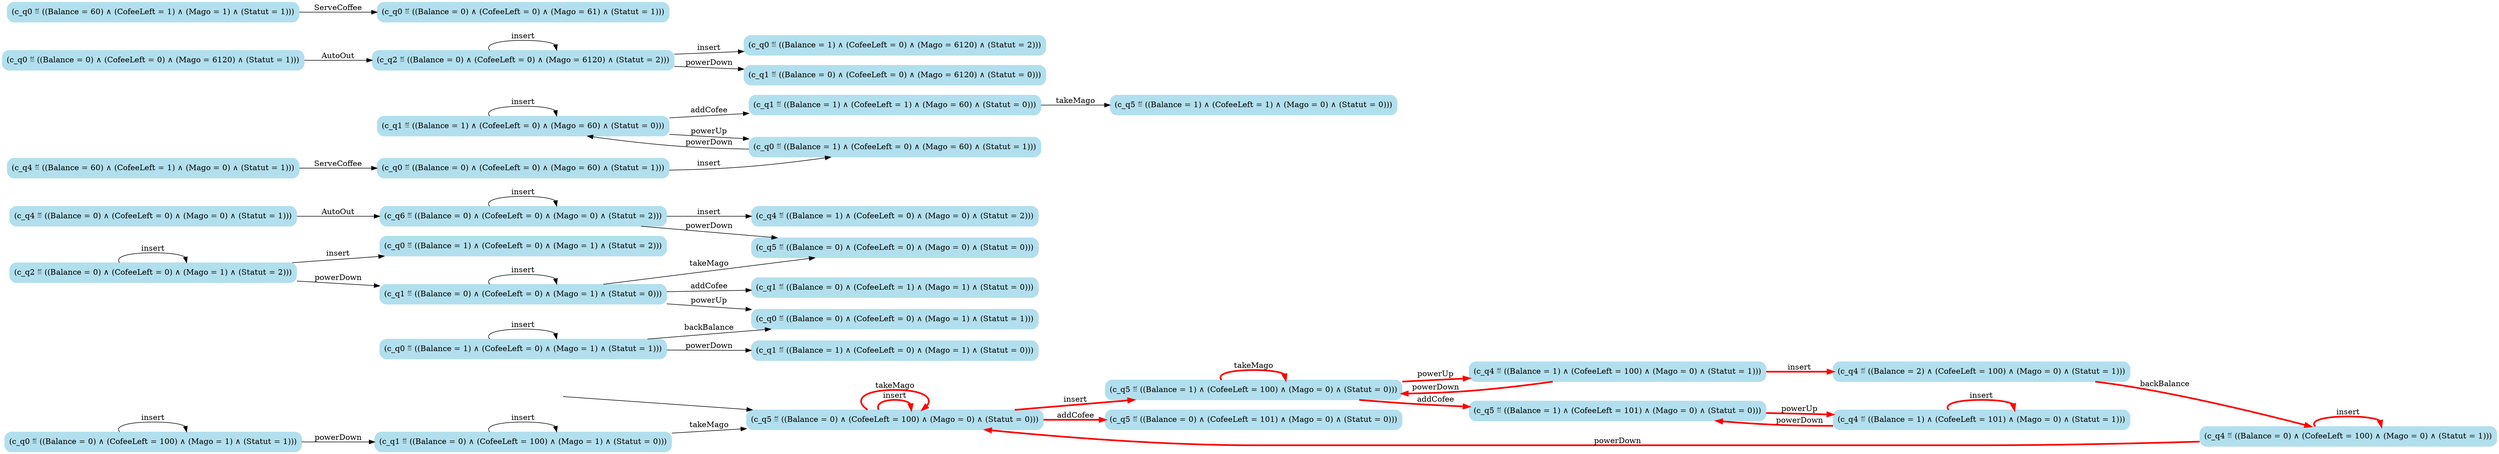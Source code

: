 digraph G {

	rankdir = LR;

	start_c_q5_83[style=invisible];

	node[shape=box, style="rounded, filled", color=lightblue2];

	c_q4_16[label="(c_q4 ≝ ((Balance = 0) ∧ (CofeeLeft = 0) ∧ (Mago = 0) ∧ (Statut = 1)))"];
	c_q0_87[label="(c_q0 ≝ ((Balance = 0) ∧ (CofeeLeft = 100) ∧ (Mago = 1) ∧ (Statut = 1)))"];
	c_q5_83[label="(c_q5 ≝ ((Balance = 0) ∧ (CofeeLeft = 100) ∧ (Mago = 0) ∧ (Statut = 0)))"];
	c_q6_32[label="(c_q6 ≝ ((Balance = 0) ∧ (CofeeLeft = 0) ∧ (Mago = 0) ∧ (Statut = 2)))"];
	c_q5_48[label="(c_q5 ≝ ((Balance = 1) ∧ (CofeeLeft = 100) ∧ (Mago = 0) ∧ (Statut = 0)))"];
	c_q5_5[label="(c_q5 ≝ ((Balance = 0) ∧ (CofeeLeft = 101) ∧ (Mago = 0) ∧ (Statut = 0)))"];
	c_q1_89[label="(c_q1 ≝ ((Balance = 0) ∧ (CofeeLeft = 100) ∧ (Mago = 1) ∧ (Statut = 0)))"];
	c_q5_67[label="(c_q5 ≝ ((Balance = 1) ∧ (CofeeLeft = 1) ∧ (Mago = 0) ∧ (Statut = 0)))"];
	c_q4_14[label="(c_q4 ≝ ((Balance = 1) ∧ (CofeeLeft = 100) ∧ (Mago = 0) ∧ (Statut = 1)))"];
	c_q0_24[label="(c_q0 ≝ ((Balance = 1) ∧ (CofeeLeft = 0) ∧ (Mago = 1) ∧ (Statut = 1)))"];
	c_q4_10[label="(c_q4 ≝ ((Balance = 2) ∧ (CofeeLeft = 100) ∧ (Mago = 0) ∧ (Statut = 1)))"];
	c_q5_55[label="(c_q5 ≝ ((Balance = 1) ∧ (CofeeLeft = 101) ∧ (Mago = 0) ∧ (Statut = 0)))"];
	c_q4_12[label="(c_q4 ≝ ((Balance = 60) ∧ (CofeeLeft = 1) ∧ (Mago = 0) ∧ (Statut = 1)))"];
	c_q0_63[label="(c_q0 ≝ ((Balance = 1) ∧ (CofeeLeft = 0) ∧ (Mago = 60) ∧ (Statut = 1)))"];
	c_q0_71[label="(c_q0 ≝ ((Balance = 1) ∧ (CofeeLeft = 0) ∧ (Mago = 6120) ∧ (Statut = 2)))"];
	c_q0_56[label="(c_q0 ≝ ((Balance = 0) ∧ (CofeeLeft = 0) ∧ (Mago = 60) ∧ (Statut = 1)))"];
	c_q1_66[label="(c_q1 ≝ ((Balance = 1) ∧ (CofeeLeft = 1) ∧ (Mago = 60) ∧ (Statut = 0)))"];
	c_q4_54[label="(c_q4 ≝ ((Balance = 1) ∧ (CofeeLeft = 101) ∧ (Mago = 0) ∧ (Statut = 1)))"];
	c_q1_25[label="(c_q1 ≝ ((Balance = 1) ∧ (CofeeLeft = 0) ∧ (Mago = 1) ∧ (Statut = 0)))"];
	c_q0_39[label="(c_q0 ≝ ((Balance = 0) ∧ (CofeeLeft = 0) ∧ (Mago = 1) ∧ (Statut = 1)))"];
	c_q1_37[label="(c_q1 ≝ ((Balance = 0) ∧ (CofeeLeft = 1) ∧ (Mago = 1) ∧ (Statut = 0)))"];
	c_q2_72[label="(c_q2 ≝ ((Balance = 0) ∧ (CofeeLeft = 0) ∧ (Mago = 6120) ∧ (Statut = 2)))"];
	c_q2_46[label="(c_q2 ≝ ((Balance = 0) ∧ (CofeeLeft = 0) ∧ (Mago = 1) ∧ (Statut = 2)))"];
	c_q4_81[label="(c_q4 ≝ ((Balance = 0) ∧ (CofeeLeft = 100) ∧ (Mago = 0) ∧ (Statut = 1)))"];
	c_q5_41[label="(c_q5 ≝ ((Balance = 0) ∧ (CofeeLeft = 0) ∧ (Mago = 0) ∧ (Statut = 0)))"];
	c_q4_31[label="(c_q4 ≝ ((Balance = 1) ∧ (CofeeLeft = 0) ∧ (Mago = 0) ∧ (Statut = 2)))"];
	c_q0_45[label="(c_q0 ≝ ((Balance = 1) ∧ (CofeeLeft = 0) ∧ (Mago = 1) ∧ (Statut = 2)))"];
	c_q0_26[label="(c_q0 ≝ ((Balance = 0) ∧ (CofeeLeft = 0) ∧ (Mago = 6120) ∧ (Statut = 1)))"];
	c_q1_47[label="(c_q1 ≝ ((Balance = 0) ∧ (CofeeLeft = 0) ∧ (Mago = 1) ∧ (Statut = 0)))"];
	c_q1_73[label="(c_q1 ≝ ((Balance = 0) ∧ (CofeeLeft = 0) ∧ (Mago = 6120) ∧ (Statut = 0)))"];
	c_q0_21[label="(c_q0 ≝ ((Balance = 0) ∧ (CofeeLeft = 0) ∧ (Mago = 61) ∧ (Statut = 1)))"];
	c_q1_64[label="(c_q1 ≝ ((Balance = 1) ∧ (CofeeLeft = 0) ∧ (Mago = 60) ∧ (Statut = 0)))"];
	c_q0_20[label="(c_q0 ≝ ((Balance = 60) ∧ (CofeeLeft = 1) ∧ (Mago = 1) ∧ (Statut = 1)))"];

	start_c_q5_83 -> c_q5_83;
	c_q5_83 -> c_q5_48[label="insert", penwidth=3, color=red];
	c_q5_48 -> c_q5_48[label="takeMago", penwidth=3, color=red];
	c_q5_83 -> c_q5_5[label="addCofee", penwidth=3, color=red];
	c_q5_48 -> c_q4_14[label="powerUp", penwidth=3, color=red];
	c_q4_14 -> c_q4_10[label="insert", penwidth=3, color=red];
	c_q4_10 -> c_q4_81[label="backBalance", penwidth=3, color=red];
	c_q4_12 -> c_q0_56[label="ServeCoffee"];
	c_q4_14 -> c_q5_48[label="powerDown", penwidth=3, color=red];
	c_q4_16 -> c_q6_32[label="AutoOut"];
	c_q0_24 -> c_q0_24[label="insert"];
	c_q0_20 -> c_q0_21[label="ServeCoffee"];
	c_q0_24 -> c_q0_39[label="backBalance"];
	c_q0_24 -> c_q1_25[label="powerDown"];
	c_q0_26 -> c_q2_72[label="AutoOut"];
	c_q6_32 -> c_q6_32[label="insert"];
	c_q6_32 -> c_q4_31[label="insert"];
	c_q6_32 -> c_q5_41[label="powerDown"];
	c_q1_47 -> c_q1_47[label="insert"];
	c_q1_47 -> c_q1_37[label="addCofee"];
	c_q1_47 -> c_q0_39[label="powerUp"];
	c_q1_47 -> c_q5_41[label="takeMago"];
	c_q2_46 -> c_q2_46[label="insert"];
	c_q2_46 -> c_q0_45[label="insert"];
	c_q2_46 -> c_q1_47[label="powerDown"];
	c_q5_48 -> c_q5_55[label="addCofee", penwidth=3, color=red];
	c_q5_55 -> c_q4_54[label="powerUp", penwidth=3, color=red];
	c_q4_54 -> c_q4_54[label="insert", penwidth=3, color=red];
	c_q4_54 -> c_q5_55[label="powerDown", penwidth=3, color=red];
	c_q0_56 -> c_q0_63[label="insert"];
	c_q0_63 -> c_q1_64[label="powerDown"];
	c_q1_64 -> c_q1_64[label="insert"];
	c_q1_64 -> c_q0_63[label="powerUp"];
	c_q1_64 -> c_q1_66[label="addCofee"];
	c_q1_66 -> c_q5_67[label="takeMago"];
	c_q2_72 -> c_q2_72[label="insert"];
	c_q2_72 -> c_q0_71[label="insert"];
	c_q2_72 -> c_q1_73[label="powerDown"];
	c_q5_83 -> c_q5_83[label="insert", penwidth=3, color=red];
	c_q5_83 -> c_q5_83[label="takeMago", penwidth=3, color=red];
	c_q4_81 -> c_q5_83[label="powerDown", penwidth=3, color=red];
	c_q4_81 -> c_q4_81[label="insert", penwidth=3, color=red];
	c_q1_89 -> c_q5_83[label="takeMago"];
	c_q0_87 -> c_q1_89[label="powerDown"];
	c_q0_87 -> c_q0_87[label="insert"];
	c_q1_89 -> c_q1_89[label="insert"];

}